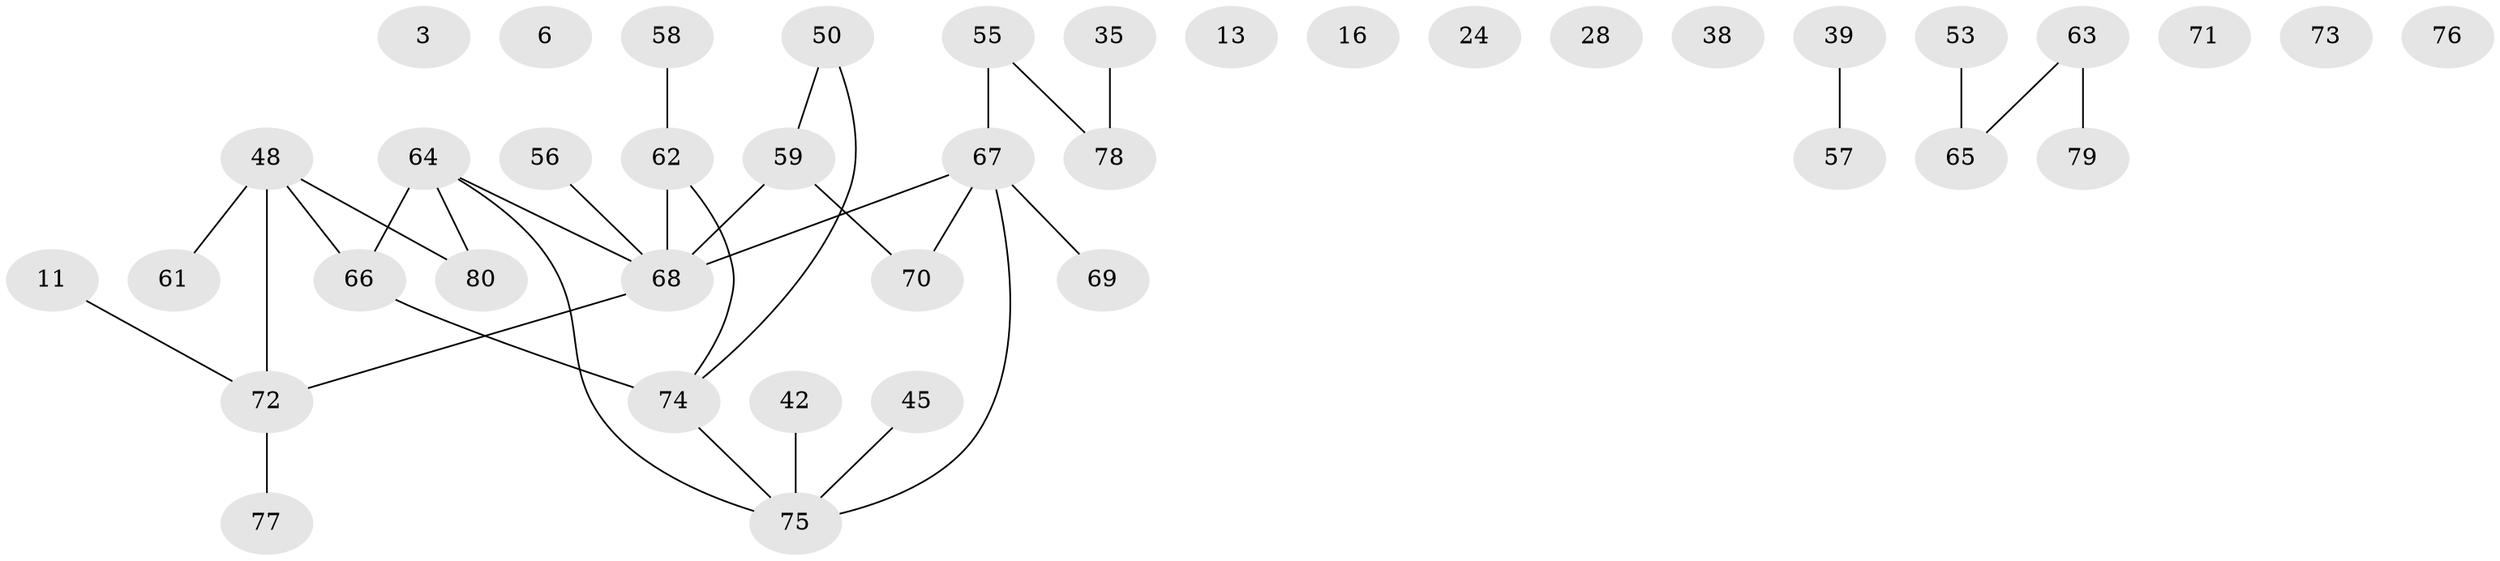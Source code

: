 // original degree distribution, {2: 0.2625, 1: 0.2375, 3: 0.25, 0: 0.1125, 4: 0.1, 5: 0.025, 7: 0.0125}
// Generated by graph-tools (version 1.1) at 2025/43/03/04/25 21:43:47]
// undirected, 40 vertices, 34 edges
graph export_dot {
graph [start="1"]
  node [color=gray90,style=filled];
  3 [super="+2"];
  6;
  11;
  13;
  16;
  24;
  28;
  35;
  38;
  39;
  42 [super="+29"];
  45 [super="+7"];
  48;
  50;
  53;
  55;
  56;
  57 [super="+10+21"];
  58;
  59 [super="+49+51"];
  61;
  62 [super="+60"];
  63;
  64 [super="+37+41"];
  65;
  66 [super="+34"];
  67 [super="+1+44+54"];
  68 [super="+36+47+46"];
  69;
  70 [super="+22"];
  71;
  72 [super="+15"];
  73;
  74 [super="+12+5+30+20"];
  75 [super="+23+43"];
  76;
  77;
  78;
  79;
  80;
  11 -- 72;
  35 -- 78;
  39 -- 57;
  42 -- 75;
  45 -- 75;
  48 -- 61;
  48 -- 72 [weight=2];
  48 -- 80;
  48 -- 66;
  50 -- 74;
  50 -- 59;
  53 -- 65;
  55 -- 78;
  55 -- 67;
  56 -- 68;
  58 -- 62;
  59 -- 68 [weight=3];
  59 -- 70;
  62 -- 68 [weight=3];
  62 -- 74;
  63 -- 65;
  63 -- 79;
  64 -- 80;
  64 -- 75 [weight=2];
  64 -- 68 [weight=4];
  64 -- 66;
  66 -- 74;
  67 -- 69;
  67 -- 75 [weight=2];
  67 -- 68 [weight=2];
  67 -- 70;
  68 -- 72;
  72 -- 77;
  74 -- 75;
}
